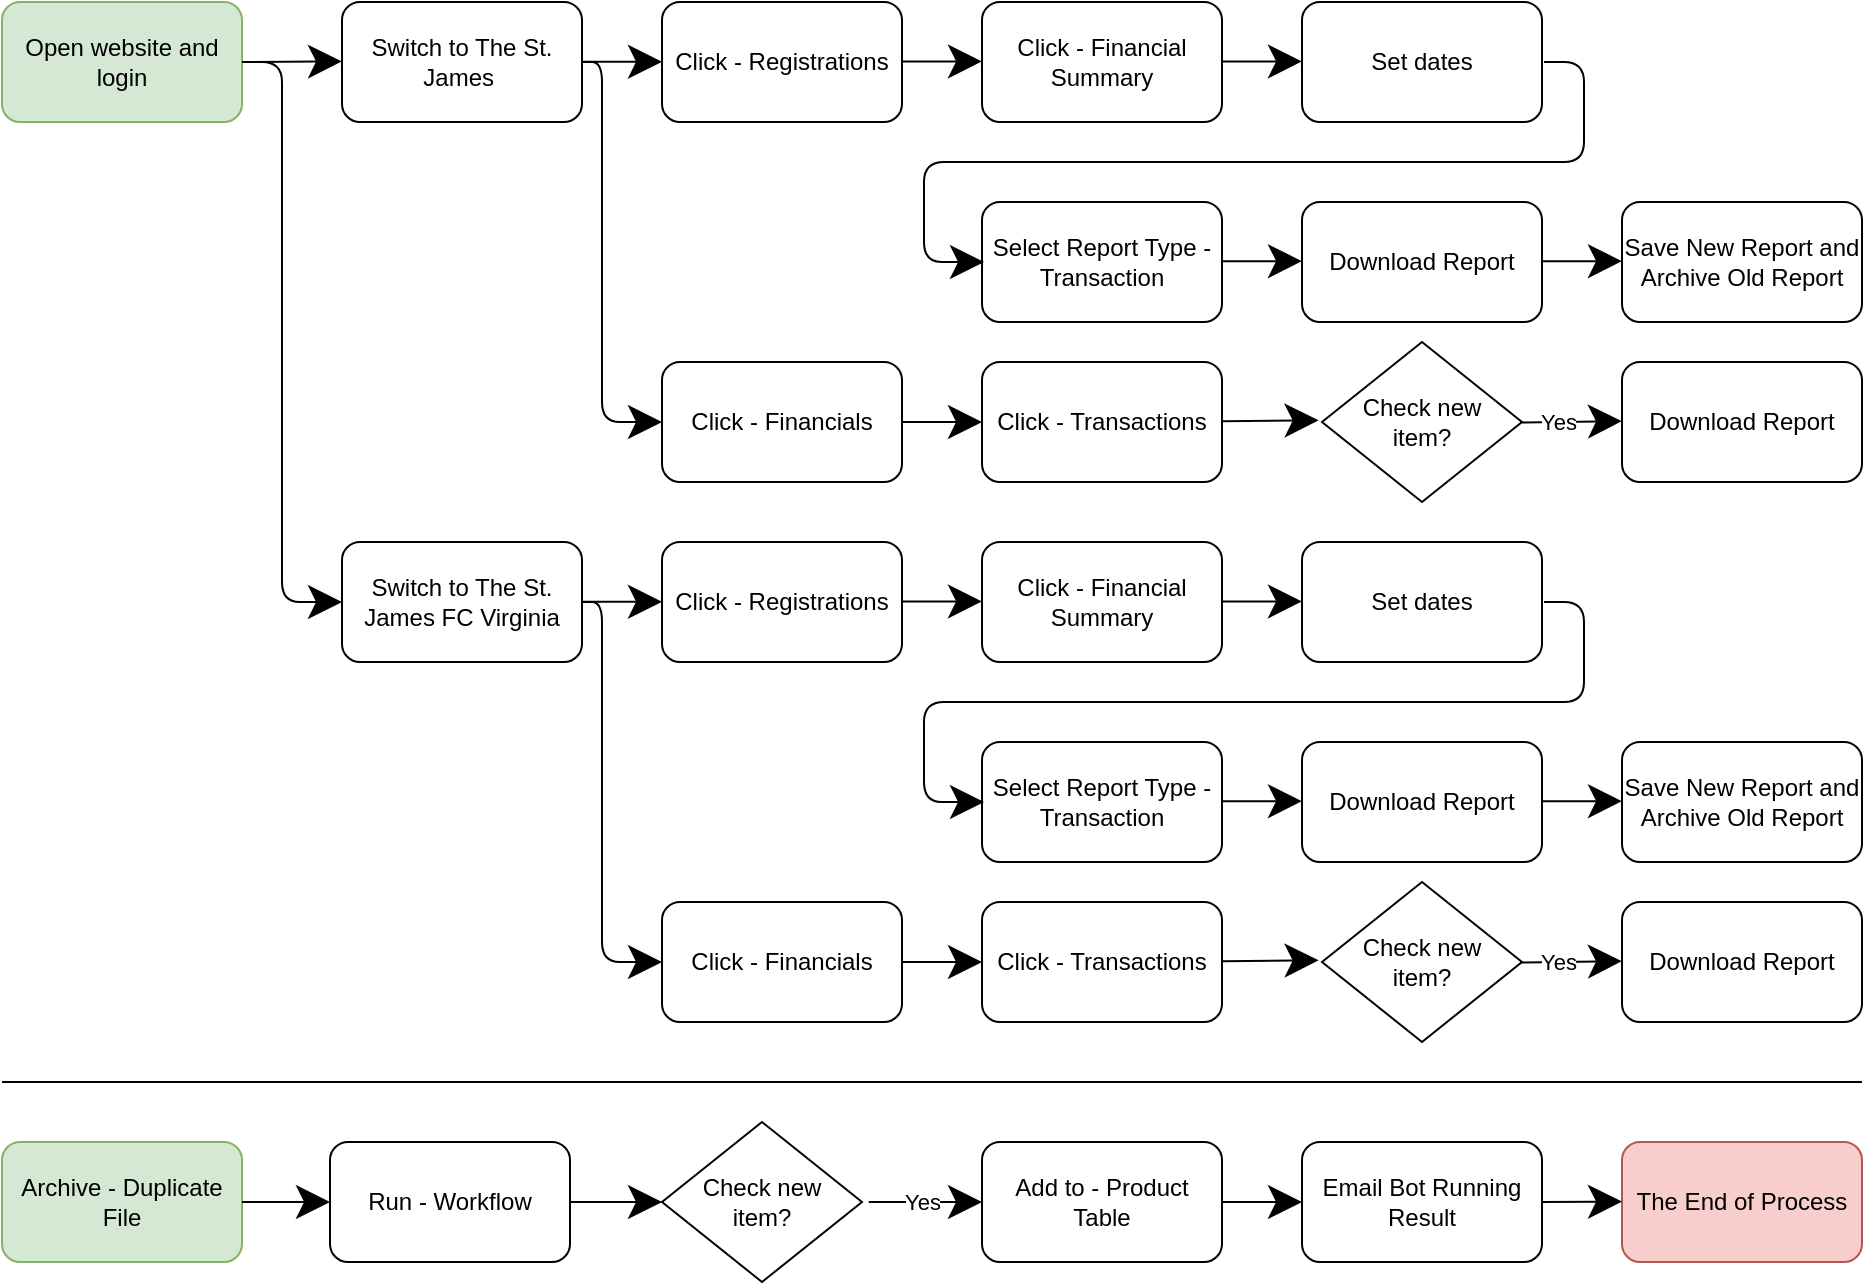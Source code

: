 <mxfile version="15.3.8" type="github">
  <diagram id="9GsOEOJcbLazoN9ySl07" name="Page-1">
    <mxGraphModel dx="4369" dy="1007" grid="1" gridSize="10" guides="1" tooltips="1" connect="1" arrows="1" fold="1" page="1" pageScale="1" pageWidth="1169" pageHeight="827" math="0" shadow="0">
      <root>
        <mxCell id="0" />
        <mxCell id="1" parent="0" />
        <mxCell id="w_SKbQwyrvD0fzMbNYvA-1" value="Click - Financial Summary" style="rounded=1;whiteSpace=wrap;html=1;hachureGap=4;pointerEvents=0;" vertex="1" parent="1">
          <mxGeometry x="-720" y="130" width="120" height="60" as="geometry" />
        </mxCell>
        <mxCell id="w_SKbQwyrvD0fzMbNYvA-2" value="Set dates" style="rounded=1;whiteSpace=wrap;html=1;hachureGap=4;pointerEvents=0;" vertex="1" parent="1">
          <mxGeometry x="-560" y="130" width="120" height="60" as="geometry" />
        </mxCell>
        <mxCell id="w_SKbQwyrvD0fzMbNYvA-3" value="Select Report Type - Transaction" style="rounded=1;whiteSpace=wrap;html=1;hachureGap=4;pointerEvents=0;" vertex="1" parent="1">
          <mxGeometry x="-720" y="230" width="120" height="60" as="geometry" />
        </mxCell>
        <mxCell id="w_SKbQwyrvD0fzMbNYvA-4" value="Download Report" style="rounded=1;whiteSpace=wrap;html=1;hachureGap=4;pointerEvents=0;" vertex="1" parent="1">
          <mxGeometry x="-560" y="230" width="120" height="60" as="geometry" />
        </mxCell>
        <mxCell id="w_SKbQwyrvD0fzMbNYvA-5" value="Save New Report and&lt;br&gt;Archive Old Report" style="rounded=1;whiteSpace=wrap;html=1;hachureGap=4;pointerEvents=0;" vertex="1" parent="1">
          <mxGeometry x="-400" y="230" width="120" height="60" as="geometry" />
        </mxCell>
        <mxCell id="w_SKbQwyrvD0fzMbNYvA-6" value="" style="endArrow=none;html=1;startSize=14;endSize=14;sourcePerimeterSpacing=8;targetPerimeterSpacing=8;" edge="1" parent="1">
          <mxGeometry width="50" height="50" relative="1" as="geometry">
            <mxPoint x="-1210" y="670" as="sourcePoint" />
            <mxPoint x="-280" y="670.0" as="targetPoint" />
          </mxGeometry>
        </mxCell>
        <mxCell id="w_SKbQwyrvD0fzMbNYvA-7" value="Archive - Duplicate File" style="rounded=1;whiteSpace=wrap;html=1;hachureGap=4;pointerEvents=0;fillColor=#d5e8d4;strokeColor=#82b366;" vertex="1" parent="1">
          <mxGeometry x="-1210" y="700" width="120" height="60" as="geometry" />
        </mxCell>
        <mxCell id="w_SKbQwyrvD0fzMbNYvA-8" value="Add to - Product Table" style="rounded=1;whiteSpace=wrap;html=1;hachureGap=4;pointerEvents=0;" vertex="1" parent="1">
          <mxGeometry x="-720" y="700" width="120" height="60" as="geometry" />
        </mxCell>
        <mxCell id="w_SKbQwyrvD0fzMbNYvA-9" value="" style="endArrow=classic;html=1;startSize=14;endSize=14;sourcePerimeterSpacing=8;targetPerimeterSpacing=8;exitX=1;exitY=0.5;exitDx=0;exitDy=0;entryX=0;entryY=0.5;entryDx=0;entryDy=0;" edge="1" parent="1">
          <mxGeometry width="50" height="50" relative="1" as="geometry">
            <mxPoint x="-760" y="159.71" as="sourcePoint" />
            <mxPoint x="-720" y="159.71" as="targetPoint" />
          </mxGeometry>
        </mxCell>
        <mxCell id="w_SKbQwyrvD0fzMbNYvA-10" value="" style="endArrow=classic;html=1;startSize=14;endSize=14;sourcePerimeterSpacing=8;targetPerimeterSpacing=8;exitX=1;exitY=0.5;exitDx=0;exitDy=0;entryX=0;entryY=0.5;entryDx=0;entryDy=0;" edge="1" parent="1">
          <mxGeometry width="50" height="50" relative="1" as="geometry">
            <mxPoint x="-600" y="159.71" as="sourcePoint" />
            <mxPoint x="-560" y="159.71" as="targetPoint" />
            <Array as="points" />
          </mxGeometry>
        </mxCell>
        <mxCell id="w_SKbQwyrvD0fzMbNYvA-11" value="" style="endArrow=classic;html=1;startSize=14;endSize=14;sourcePerimeterSpacing=8;targetPerimeterSpacing=8;exitX=1;exitY=0.5;exitDx=0;exitDy=0;entryX=0;entryY=0.5;entryDx=0;entryDy=0;" edge="1" parent="1">
          <mxGeometry width="50" height="50" relative="1" as="geometry">
            <mxPoint x="-439" y="160" as="sourcePoint" />
            <mxPoint x="-719" y="260.0" as="targetPoint" />
            <Array as="points">
              <mxPoint x="-419" y="160" />
              <mxPoint x="-419" y="210" />
              <mxPoint x="-749" y="210" />
              <mxPoint x="-749" y="260" />
            </Array>
          </mxGeometry>
        </mxCell>
        <mxCell id="w_SKbQwyrvD0fzMbNYvA-12" value="" style="endArrow=classic;html=1;startSize=14;endSize=14;sourcePerimeterSpacing=8;targetPerimeterSpacing=8;exitX=1;exitY=0.5;exitDx=0;exitDy=0;entryX=0;entryY=0.5;entryDx=0;entryDy=0;" edge="1" parent="1">
          <mxGeometry width="50" height="50" relative="1" as="geometry">
            <mxPoint x="-600" y="259.58" as="sourcePoint" />
            <mxPoint x="-560" y="259.58" as="targetPoint" />
          </mxGeometry>
        </mxCell>
        <mxCell id="w_SKbQwyrvD0fzMbNYvA-13" value="" style="endArrow=classic;html=1;startSize=14;endSize=14;sourcePerimeterSpacing=8;targetPerimeterSpacing=8;exitX=1;exitY=0.5;exitDx=0;exitDy=0;entryX=0;entryY=0.5;entryDx=0;entryDy=0;" edge="1" parent="1">
          <mxGeometry width="50" height="50" relative="1" as="geometry">
            <mxPoint x="-440" y="259.58" as="sourcePoint" />
            <mxPoint x="-400" y="259.58" as="targetPoint" />
          </mxGeometry>
        </mxCell>
        <mxCell id="w_SKbQwyrvD0fzMbNYvA-14" value="" style="endArrow=classic;html=1;startSize=14;endSize=14;sourcePerimeterSpacing=8;targetPerimeterSpacing=8;exitX=1;exitY=0.5;exitDx=0;exitDy=0;" edge="1" parent="1" source="w_SKbQwyrvD0fzMbNYvA-19">
          <mxGeometry width="50" height="50" relative="1" as="geometry">
            <mxPoint x="-918" y="739.58" as="sourcePoint" />
            <mxPoint x="-880" y="730" as="targetPoint" />
            <Array as="points" />
          </mxGeometry>
        </mxCell>
        <mxCell id="w_SKbQwyrvD0fzMbNYvA-15" value="" style="endArrow=classic;html=1;startSize=14;endSize=14;sourcePerimeterSpacing=8;targetPerimeterSpacing=8;exitX=1;exitY=0.5;exitDx=0;exitDy=0;" edge="1" parent="1">
          <mxGeometry width="50" height="50" relative="1" as="geometry">
            <mxPoint x="-768" y="730.0" as="sourcePoint" />
            <mxPoint x="-720" y="730" as="targetPoint" />
            <Array as="points">
              <mxPoint x="-780" y="730" />
            </Array>
          </mxGeometry>
        </mxCell>
        <mxCell id="w_SKbQwyrvD0fzMbNYvA-16" value="Yes" style="edgeLabel;align=center;verticalAlign=middle;resizable=0;points=[];labelBorderColor=none;html=1;" vertex="1" connectable="0" parent="w_SKbQwyrvD0fzMbNYvA-15">
          <mxGeometry x="-0.512" y="1" relative="1" as="geometry">
            <mxPoint x="24" y="1" as="offset" />
          </mxGeometry>
        </mxCell>
        <mxCell id="w_SKbQwyrvD0fzMbNYvA-17" value="" style="endArrow=classic;html=1;startSize=14;endSize=14;sourcePerimeterSpacing=8;targetPerimeterSpacing=8;entryX=0;entryY=0.5;entryDx=0;entryDy=0;exitX=1;exitY=0.5;exitDx=0;exitDy=0;" edge="1" parent="1" source="w_SKbQwyrvD0fzMbNYvA-7" target="w_SKbQwyrvD0fzMbNYvA-19">
          <mxGeometry width="50" height="50" relative="1" as="geometry">
            <mxPoint x="-1084" y="745" as="sourcePoint" />
            <mxPoint x="-1050" y="729.5" as="targetPoint" />
          </mxGeometry>
        </mxCell>
        <mxCell id="w_SKbQwyrvD0fzMbNYvA-18" value="The End of Process" style="rounded=1;whiteSpace=wrap;html=1;hachureGap=4;pointerEvents=0;fillColor=#f8cecc;strokeColor=#b85450;" vertex="1" parent="1">
          <mxGeometry x="-400" y="700" width="120" height="60" as="geometry" />
        </mxCell>
        <mxCell id="w_SKbQwyrvD0fzMbNYvA-19" value="Run - Workflow" style="rounded=1;whiteSpace=wrap;html=1;hachureGap=4;pointerEvents=0;" vertex="1" parent="1">
          <mxGeometry x="-1046" y="700" width="120" height="60" as="geometry" />
        </mxCell>
        <mxCell id="w_SKbQwyrvD0fzMbNYvA-20" value="" style="endArrow=classic;html=1;startSize=14;endSize=14;sourcePerimeterSpacing=8;targetPerimeterSpacing=8;exitX=1;exitY=0.5;exitDx=0;exitDy=0;" edge="1" parent="1" source="w_SKbQwyrvD0fzMbNYvA-8">
          <mxGeometry width="50" height="50" relative="1" as="geometry">
            <mxPoint x="-582" y="730" as="sourcePoint" />
            <mxPoint x="-560" y="730" as="targetPoint" />
          </mxGeometry>
        </mxCell>
        <mxCell id="w_SKbQwyrvD0fzMbNYvA-21" value="Switch to The St. James&amp;nbsp;" style="rounded=1;whiteSpace=wrap;html=1;hachureGap=4;pointerEvents=0;" vertex="1" parent="1">
          <mxGeometry x="-1040" y="130" width="120" height="60" as="geometry" />
        </mxCell>
        <mxCell id="w_SKbQwyrvD0fzMbNYvA-22" value="Click - Financials" style="rounded=1;whiteSpace=wrap;html=1;hachureGap=4;pointerEvents=0;" vertex="1" parent="1">
          <mxGeometry x="-880" y="310" width="120" height="60" as="geometry" />
        </mxCell>
        <mxCell id="w_SKbQwyrvD0fzMbNYvA-23" value="Click - Transactions" style="rounded=1;whiteSpace=wrap;html=1;hachureGap=4;pointerEvents=0;" vertex="1" parent="1">
          <mxGeometry x="-720" y="310" width="120" height="60" as="geometry" />
        </mxCell>
        <mxCell id="w_SKbQwyrvD0fzMbNYvA-24" value="Check new &lt;br&gt;item?" style="rhombus;whiteSpace=wrap;html=1;hachureGap=4;pointerEvents=0;" vertex="1" parent="1">
          <mxGeometry x="-550" y="300" width="100" height="80" as="geometry" />
        </mxCell>
        <mxCell id="w_SKbQwyrvD0fzMbNYvA-25" value="Download Report" style="rounded=1;whiteSpace=wrap;html=1;hachureGap=4;pointerEvents=0;" vertex="1" parent="1">
          <mxGeometry x="-400" y="310" width="120" height="60" as="geometry" />
        </mxCell>
        <mxCell id="w_SKbQwyrvD0fzMbNYvA-26" value="" style="endArrow=classic;html=1;startSize=14;endSize=14;sourcePerimeterSpacing=8;targetPerimeterSpacing=8;entryX=0;entryY=0.5;entryDx=0;entryDy=0;exitX=1;exitY=0.5;exitDx=0;exitDy=0;" edge="1" parent="1" source="w_SKbQwyrvD0fzMbNYvA-22" target="w_SKbQwyrvD0fzMbNYvA-23">
          <mxGeometry width="50" height="50" relative="1" as="geometry">
            <mxPoint x="450" y="200" as="sourcePoint" />
            <mxPoint x="490" y="169.58" as="targetPoint" />
          </mxGeometry>
        </mxCell>
        <mxCell id="w_SKbQwyrvD0fzMbNYvA-27" value="" style="endArrow=classic;html=1;startSize=14;endSize=14;sourcePerimeterSpacing=8;targetPerimeterSpacing=8;exitX=1;exitY=0.5;exitDx=0;exitDy=0;entryX=-0.017;entryY=0.489;entryDx=0;entryDy=0;entryPerimeter=0;" edge="1" parent="1" target="w_SKbQwyrvD0fzMbNYvA-24">
          <mxGeometry width="50" height="50" relative="1" as="geometry">
            <mxPoint x="-600" y="339.58" as="sourcePoint" />
            <mxPoint x="480" y="239.58" as="targetPoint" />
          </mxGeometry>
        </mxCell>
        <mxCell id="w_SKbQwyrvD0fzMbNYvA-28" value="" style="endArrow=classic;html=1;startSize=14;endSize=14;sourcePerimeterSpacing=8;targetPerimeterSpacing=8;exitX=0.991;exitY=0.503;exitDx=0;exitDy=0;entryX=0;entryY=0.5;entryDx=0;entryDy=0;exitPerimeter=0;" edge="1" parent="1" source="w_SKbQwyrvD0fzMbNYvA-24">
          <mxGeometry width="50" height="50" relative="1" as="geometry">
            <mxPoint x="600" y="239.58" as="sourcePoint" />
            <mxPoint x="-400" y="339.58" as="targetPoint" />
          </mxGeometry>
        </mxCell>
        <mxCell id="w_SKbQwyrvD0fzMbNYvA-29" value="Yes" style="edgeLabel;html=1;align=center;verticalAlign=middle;resizable=0;points=[];labelBorderColor=none;" vertex="1" connectable="0" parent="w_SKbQwyrvD0fzMbNYvA-28">
          <mxGeometry x="-0.458" relative="1" as="geometry">
            <mxPoint x="5" as="offset" />
          </mxGeometry>
        </mxCell>
        <mxCell id="w_SKbQwyrvD0fzMbNYvA-30" value="Open website and login" style="rounded=1;whiteSpace=wrap;html=1;hachureGap=4;pointerEvents=0;fillColor=#d5e8d4;strokeColor=#82b366;" vertex="1" parent="1">
          <mxGeometry x="-1210" y="130" width="120" height="60" as="geometry" />
        </mxCell>
        <mxCell id="w_SKbQwyrvD0fzMbNYvA-31" value="Click - Registrations" style="rounded=1;whiteSpace=wrap;html=1;hachureGap=4;pointerEvents=0;" vertex="1" parent="1">
          <mxGeometry x="-880" y="130" width="120" height="60" as="geometry" />
        </mxCell>
        <mxCell id="w_SKbQwyrvD0fzMbNYvA-32" value="Check new &lt;br&gt;item?" style="rhombus;whiteSpace=wrap;html=1;hachureGap=4;pointerEvents=0;" vertex="1" parent="1">
          <mxGeometry x="-880" y="690" width="100" height="80" as="geometry" />
        </mxCell>
        <mxCell id="w_SKbQwyrvD0fzMbNYvA-36" value="Click - Financial Summary" style="rounded=1;whiteSpace=wrap;html=1;hachureGap=4;pointerEvents=0;" vertex="1" parent="1">
          <mxGeometry x="-720" y="400" width="120" height="60" as="geometry" />
        </mxCell>
        <mxCell id="w_SKbQwyrvD0fzMbNYvA-37" value="Set dates" style="rounded=1;whiteSpace=wrap;html=1;hachureGap=4;pointerEvents=0;" vertex="1" parent="1">
          <mxGeometry x="-560" y="400" width="120" height="60" as="geometry" />
        </mxCell>
        <mxCell id="w_SKbQwyrvD0fzMbNYvA-38" value="Select Report Type - Transaction" style="rounded=1;whiteSpace=wrap;html=1;hachureGap=4;pointerEvents=0;" vertex="1" parent="1">
          <mxGeometry x="-720" y="500" width="120" height="60" as="geometry" />
        </mxCell>
        <mxCell id="w_SKbQwyrvD0fzMbNYvA-39" value="Download Report" style="rounded=1;whiteSpace=wrap;html=1;hachureGap=4;pointerEvents=0;" vertex="1" parent="1">
          <mxGeometry x="-560" y="500" width="120" height="60" as="geometry" />
        </mxCell>
        <mxCell id="w_SKbQwyrvD0fzMbNYvA-40" value="Save New Report and&lt;br&gt;Archive Old Report" style="rounded=1;whiteSpace=wrap;html=1;hachureGap=4;pointerEvents=0;" vertex="1" parent="1">
          <mxGeometry x="-400" y="500" width="120" height="60" as="geometry" />
        </mxCell>
        <mxCell id="w_SKbQwyrvD0fzMbNYvA-41" value="" style="endArrow=classic;html=1;startSize=14;endSize=14;sourcePerimeterSpacing=8;targetPerimeterSpacing=8;exitX=1;exitY=0.5;exitDx=0;exitDy=0;entryX=0;entryY=0.5;entryDx=0;entryDy=0;" edge="1" parent="1">
          <mxGeometry width="50" height="50" relative="1" as="geometry">
            <mxPoint x="-760" y="429.71" as="sourcePoint" />
            <mxPoint x="-720" y="429.71" as="targetPoint" />
          </mxGeometry>
        </mxCell>
        <mxCell id="w_SKbQwyrvD0fzMbNYvA-42" value="" style="endArrow=classic;html=1;startSize=14;endSize=14;sourcePerimeterSpacing=8;targetPerimeterSpacing=8;exitX=1;exitY=0.5;exitDx=0;exitDy=0;entryX=0;entryY=0.5;entryDx=0;entryDy=0;" edge="1" parent="1">
          <mxGeometry width="50" height="50" relative="1" as="geometry">
            <mxPoint x="-600" y="429.71" as="sourcePoint" />
            <mxPoint x="-560" y="429.71" as="targetPoint" />
            <Array as="points" />
          </mxGeometry>
        </mxCell>
        <mxCell id="w_SKbQwyrvD0fzMbNYvA-43" value="" style="endArrow=classic;html=1;startSize=14;endSize=14;sourcePerimeterSpacing=8;targetPerimeterSpacing=8;exitX=1;exitY=0.5;exitDx=0;exitDy=0;entryX=0;entryY=0.5;entryDx=0;entryDy=0;" edge="1" parent="1">
          <mxGeometry width="50" height="50" relative="1" as="geometry">
            <mxPoint x="-439" y="430" as="sourcePoint" />
            <mxPoint x="-719" y="530.0" as="targetPoint" />
            <Array as="points">
              <mxPoint x="-419" y="430" />
              <mxPoint x="-419" y="480" />
              <mxPoint x="-749" y="480" />
              <mxPoint x="-749" y="530" />
            </Array>
          </mxGeometry>
        </mxCell>
        <mxCell id="w_SKbQwyrvD0fzMbNYvA-44" value="" style="endArrow=classic;html=1;startSize=14;endSize=14;sourcePerimeterSpacing=8;targetPerimeterSpacing=8;exitX=1;exitY=0.5;exitDx=0;exitDy=0;entryX=0;entryY=0.5;entryDx=0;entryDy=0;" edge="1" parent="1">
          <mxGeometry width="50" height="50" relative="1" as="geometry">
            <mxPoint x="-600" y="529.58" as="sourcePoint" />
            <mxPoint x="-560" y="529.58" as="targetPoint" />
          </mxGeometry>
        </mxCell>
        <mxCell id="w_SKbQwyrvD0fzMbNYvA-45" value="" style="endArrow=classic;html=1;startSize=14;endSize=14;sourcePerimeterSpacing=8;targetPerimeterSpacing=8;exitX=1;exitY=0.5;exitDx=0;exitDy=0;entryX=0;entryY=0.5;entryDx=0;entryDy=0;" edge="1" parent="1">
          <mxGeometry width="50" height="50" relative="1" as="geometry">
            <mxPoint x="-440" y="529.58" as="sourcePoint" />
            <mxPoint x="-400" y="529.58" as="targetPoint" />
          </mxGeometry>
        </mxCell>
        <mxCell id="w_SKbQwyrvD0fzMbNYvA-46" value="Click - Financials" style="rounded=1;whiteSpace=wrap;html=1;hachureGap=4;pointerEvents=0;" vertex="1" parent="1">
          <mxGeometry x="-880" y="580" width="120" height="60" as="geometry" />
        </mxCell>
        <mxCell id="w_SKbQwyrvD0fzMbNYvA-47" value="Click - Transactions" style="rounded=1;whiteSpace=wrap;html=1;hachureGap=4;pointerEvents=0;" vertex="1" parent="1">
          <mxGeometry x="-720" y="580" width="120" height="60" as="geometry" />
        </mxCell>
        <mxCell id="w_SKbQwyrvD0fzMbNYvA-48" value="Check new &lt;br&gt;item?" style="rhombus;whiteSpace=wrap;html=1;hachureGap=4;pointerEvents=0;" vertex="1" parent="1">
          <mxGeometry x="-550" y="570" width="100" height="80" as="geometry" />
        </mxCell>
        <mxCell id="w_SKbQwyrvD0fzMbNYvA-49" value="Download Report" style="rounded=1;whiteSpace=wrap;html=1;hachureGap=4;pointerEvents=0;" vertex="1" parent="1">
          <mxGeometry x="-400" y="580" width="120" height="60" as="geometry" />
        </mxCell>
        <mxCell id="w_SKbQwyrvD0fzMbNYvA-50" value="" style="endArrow=classic;html=1;startSize=14;endSize=14;sourcePerimeterSpacing=8;targetPerimeterSpacing=8;entryX=0;entryY=0.5;entryDx=0;entryDy=0;exitX=1;exitY=0.5;exitDx=0;exitDy=0;" edge="1" parent="1" source="w_SKbQwyrvD0fzMbNYvA-46" target="w_SKbQwyrvD0fzMbNYvA-47">
          <mxGeometry width="50" height="50" relative="1" as="geometry">
            <mxPoint x="450" y="470" as="sourcePoint" />
            <mxPoint x="490" y="439.58" as="targetPoint" />
          </mxGeometry>
        </mxCell>
        <mxCell id="w_SKbQwyrvD0fzMbNYvA-51" value="" style="endArrow=classic;html=1;startSize=14;endSize=14;sourcePerimeterSpacing=8;targetPerimeterSpacing=8;exitX=1;exitY=0.5;exitDx=0;exitDy=0;entryX=-0.017;entryY=0.489;entryDx=0;entryDy=0;entryPerimeter=0;" edge="1" parent="1">
          <mxGeometry width="50" height="50" relative="1" as="geometry">
            <mxPoint x="-600" y="609.58" as="sourcePoint" />
            <mxPoint x="-551.7" y="609.12" as="targetPoint" />
          </mxGeometry>
        </mxCell>
        <mxCell id="w_SKbQwyrvD0fzMbNYvA-52" value="" style="endArrow=classic;html=1;startSize=14;endSize=14;sourcePerimeterSpacing=8;targetPerimeterSpacing=8;exitX=0.991;exitY=0.503;exitDx=0;exitDy=0;entryX=0;entryY=0.5;entryDx=0;entryDy=0;exitPerimeter=0;" edge="1" parent="1">
          <mxGeometry width="50" height="50" relative="1" as="geometry">
            <mxPoint x="-450.9" y="610.24" as="sourcePoint" />
            <mxPoint x="-400" y="609.58" as="targetPoint" />
          </mxGeometry>
        </mxCell>
        <mxCell id="w_SKbQwyrvD0fzMbNYvA-53" value="Yes" style="edgeLabel;html=1;align=center;verticalAlign=middle;resizable=0;points=[];labelBorderColor=none;" vertex="1" connectable="0" parent="w_SKbQwyrvD0fzMbNYvA-52">
          <mxGeometry x="-0.458" relative="1" as="geometry">
            <mxPoint x="5" as="offset" />
          </mxGeometry>
        </mxCell>
        <mxCell id="w_SKbQwyrvD0fzMbNYvA-54" value="Click - Registrations" style="rounded=1;whiteSpace=wrap;html=1;hachureGap=4;pointerEvents=0;" vertex="1" parent="1">
          <mxGeometry x="-880" y="400" width="120" height="60" as="geometry" />
        </mxCell>
        <mxCell id="w_SKbQwyrvD0fzMbNYvA-57" value="" style="endArrow=classic;html=1;startSize=14;endSize=14;sourcePerimeterSpacing=8;targetPerimeterSpacing=8;exitX=1;exitY=0.5;exitDx=0;exitDy=0;entryX=0;entryY=0.5;entryDx=0;entryDy=0;" edge="1" parent="1">
          <mxGeometry width="50" height="50" relative="1" as="geometry">
            <mxPoint x="-920" y="159.9" as="sourcePoint" />
            <mxPoint x="-880" y="159.9" as="targetPoint" />
          </mxGeometry>
        </mxCell>
        <mxCell id="w_SKbQwyrvD0fzMbNYvA-58" value="" style="endArrow=classic;html=1;startSize=14;endSize=14;sourcePerimeterSpacing=8;targetPerimeterSpacing=8;exitX=1;exitY=0.5;exitDx=0;exitDy=0;entryX=0;entryY=0.5;entryDx=0;entryDy=0;" edge="1" parent="1" source="w_SKbQwyrvD0fzMbNYvA-30">
          <mxGeometry width="50" height="50" relative="1" as="geometry">
            <mxPoint x="-1080" y="159.71" as="sourcePoint" />
            <mxPoint x="-1040" y="159.71" as="targetPoint" />
          </mxGeometry>
        </mxCell>
        <mxCell id="w_SKbQwyrvD0fzMbNYvA-59" value="Switch to The St. James FC Virginia" style="rounded=1;whiteSpace=wrap;html=1;hachureGap=4;pointerEvents=0;" vertex="1" parent="1">
          <mxGeometry x="-1040" y="400" width="120" height="60" as="geometry" />
        </mxCell>
        <mxCell id="w_SKbQwyrvD0fzMbNYvA-60" value="" style="endArrow=classic;html=1;startSize=14;endSize=14;sourcePerimeterSpacing=8;targetPerimeterSpacing=8;exitX=1;exitY=0.5;exitDx=0;exitDy=0;entryX=0;entryY=0.5;entryDx=0;entryDy=0;" edge="1" parent="1">
          <mxGeometry width="50" height="50" relative="1" as="geometry">
            <mxPoint x="-920" y="429.9" as="sourcePoint" />
            <mxPoint x="-880" y="429.9" as="targetPoint" />
          </mxGeometry>
        </mxCell>
        <mxCell id="w_SKbQwyrvD0fzMbNYvA-61" value="" style="endArrow=classic;html=1;startSize=14;endSize=14;sourcePerimeterSpacing=8;targetPerimeterSpacing=8;entryX=0;entryY=0.5;entryDx=0;entryDy=0;" edge="1" parent="1" target="w_SKbQwyrvD0fzMbNYvA-59">
          <mxGeometry width="50" height="50" relative="1" as="geometry">
            <mxPoint x="-1090" y="160" as="sourcePoint" />
            <mxPoint x="-1050" y="429.71" as="targetPoint" />
            <Array as="points">
              <mxPoint x="-1070" y="160" />
              <mxPoint x="-1070" y="430" />
            </Array>
          </mxGeometry>
        </mxCell>
        <mxCell id="w_SKbQwyrvD0fzMbNYvA-62" value="" style="endArrow=classic;html=1;startSize=14;endSize=14;sourcePerimeterSpacing=8;targetPerimeterSpacing=8;entryX=0;entryY=0.5;entryDx=0;entryDy=0;" edge="1" parent="1" target="w_SKbQwyrvD0fzMbNYvA-22">
          <mxGeometry width="50" height="50" relative="1" as="geometry">
            <mxPoint x="-920" y="160" as="sourcePoint" />
            <mxPoint x="-870" y="430" as="targetPoint" />
            <Array as="points">
              <mxPoint x="-910" y="160" />
              <mxPoint x="-910" y="340" />
            </Array>
          </mxGeometry>
        </mxCell>
        <mxCell id="w_SKbQwyrvD0fzMbNYvA-63" value="" style="endArrow=classic;html=1;startSize=14;endSize=14;sourcePerimeterSpacing=8;targetPerimeterSpacing=8;entryX=0;entryY=0.5;entryDx=0;entryDy=0;" edge="1" parent="1">
          <mxGeometry width="50" height="50" relative="1" as="geometry">
            <mxPoint x="-920" y="430" as="sourcePoint" />
            <mxPoint x="-880" y="610" as="targetPoint" />
            <Array as="points">
              <mxPoint x="-910" y="430" />
              <mxPoint x="-910" y="610" />
            </Array>
          </mxGeometry>
        </mxCell>
        <mxCell id="w_SKbQwyrvD0fzMbNYvA-65" value="Email Bot Running Result" style="rounded=1;whiteSpace=wrap;html=1;hachureGap=4;pointerEvents=0;" vertex="1" parent="1">
          <mxGeometry x="-560" y="700" width="120" height="60" as="geometry" />
        </mxCell>
        <mxCell id="w_SKbQwyrvD0fzMbNYvA-67" value="" style="endArrow=classic;html=1;startSize=14;endSize=14;sourcePerimeterSpacing=8;targetPerimeterSpacing=8;entryX=-0.017;entryY=0.489;entryDx=0;entryDy=0;entryPerimeter=0;" edge="1" parent="1">
          <mxGeometry width="50" height="50" relative="1" as="geometry">
            <mxPoint x="-440" y="730" as="sourcePoint" />
            <mxPoint x="-400.0" y="729.76" as="targetPoint" />
          </mxGeometry>
        </mxCell>
      </root>
    </mxGraphModel>
  </diagram>
</mxfile>
